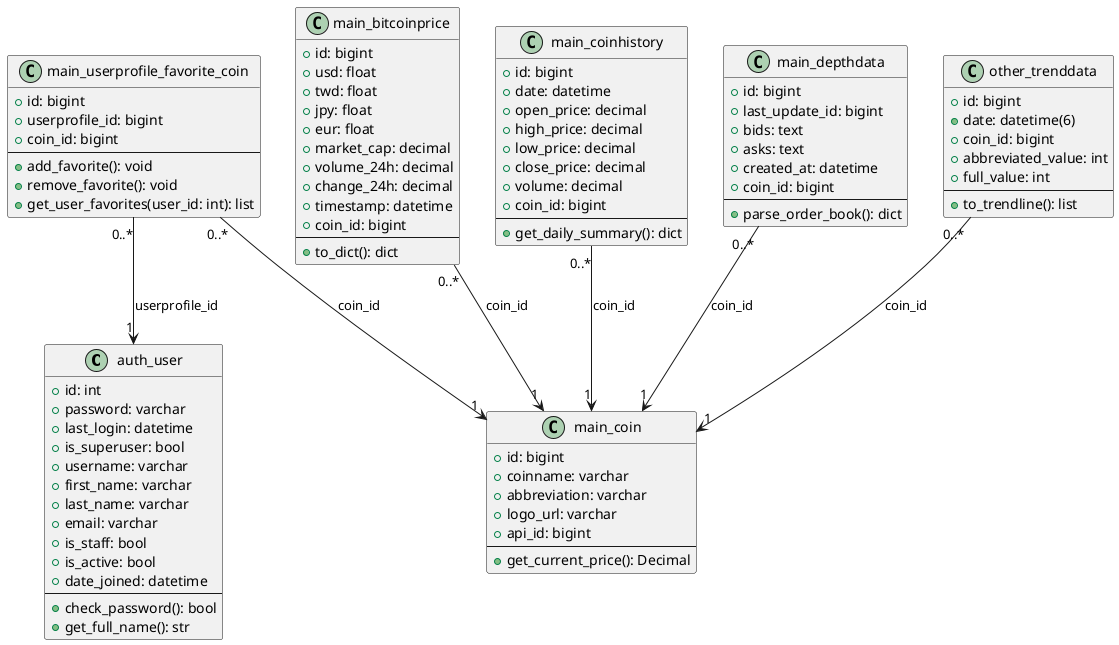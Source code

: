 @startuml


class auth_user {
  +id: int
  +password: varchar
  +last_login: datetime
  +is_superuser: bool
  +username: varchar
  +first_name: varchar
  +last_name: varchar
  +email: varchar
  +is_staff: bool
  +is_active: bool
  +date_joined: datetime
  --
  +check_password(): bool
  +get_full_name(): str
}

class main_coin {
  +id: bigint
  +coinname: varchar
  +abbreviation: varchar
  +logo_url: varchar
  +api_id: bigint
  --
  +get_current_price(): Decimal
}

class main_bitcoinprice {
  +id: bigint
  +usd: float
  +twd: float
  +jpy: float
  +eur: float
  +market_cap: decimal
  +volume_24h: decimal
  +change_24h: decimal
  +timestamp: datetime
  +coin_id: bigint
  --
  +to_dict(): dict
}

class main_coinhistory {
  +id: bigint
  +date: datetime
  +open_price: decimal
  +high_price: decimal
  +low_price: decimal
  +close_price: decimal
  +volume: decimal
  +coin_id: bigint
  --
  +get_daily_summary(): dict
}

class main_depthdata {
  +id: bigint
  +last_update_id: bigint
  +bids: text
  +asks: text
  +created_at: datetime
  +coin_id: bigint
  --
  +parse_order_book(): dict
}

class other_trenddata {
  +id: bigint
  +date: datetime(6)
  +coin_id: bigint
  +abbreviated_value: int
  +full_value: int
  --
  +to_trendline(): list
}

class main_userprofile_favorite_coin {
  +id: bigint
  +userprofile_id: bigint
  +coin_id: bigint
  --
  +add_favorite(): void
  +remove_favorite(): void
  +get_user_favorites(user_id: int): list
}

' 關聯與多重性
main_bitcoinprice "0..*" --> "1" main_coin : coin_id
main_coinhistory "0..*" --> "1" main_coin : coin_id
main_depthdata "0..*" --> "1" main_coin : coin_id
other_trenddata "0..*" --> "1" main_coin : coin_id

main_userprofile_favorite_coin "0..*" --> "1" main_coin : coin_id
main_userprofile_favorite_coin "0..*" --> "1" auth_user : userprofile_id
@enduml
